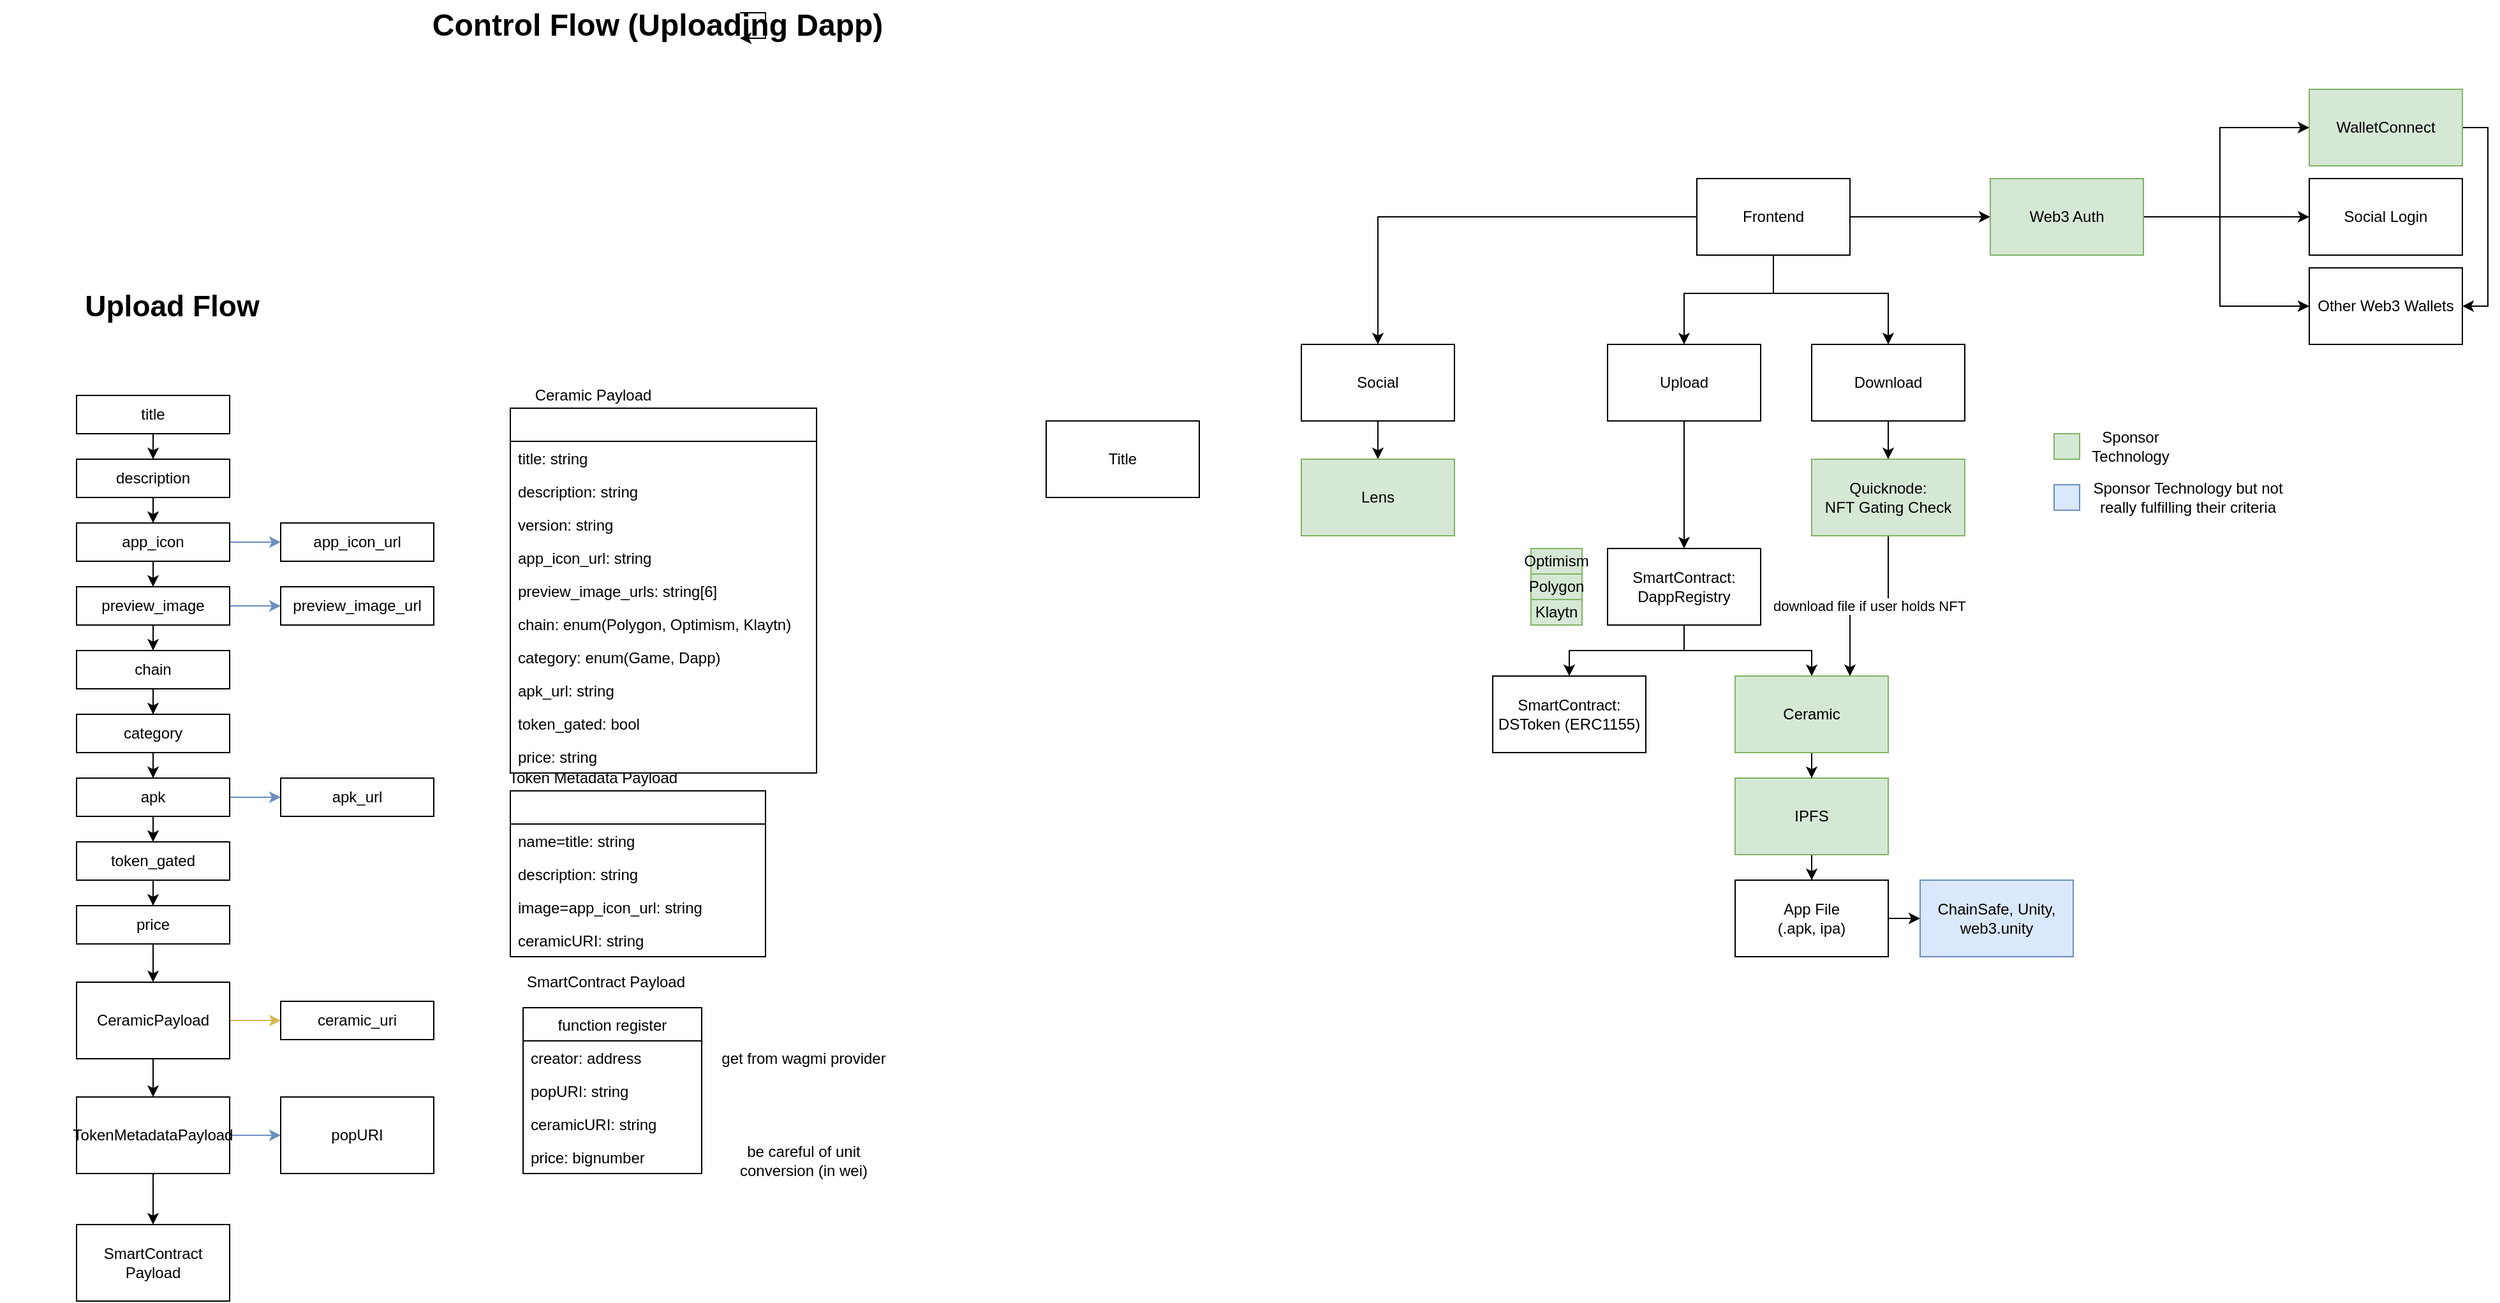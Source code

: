 <mxfile version="14.5.1" type="device"><diagram id="fnE9pNxpPGlv2c-6jBnx" name="Page-1"><mxGraphModel dx="2624" dy="861" grid="1" gridSize="10" guides="1" tooltips="1" connect="1" arrows="1" fold="1" page="1" pageScale="1" pageWidth="850" pageHeight="1100" math="0" shadow="0"><root><mxCell id="0"/><mxCell id="1" parent="0"/><mxCell id="NkMikF6e33TDDm2XQccY-5" style="edgeStyle=orthogonalEdgeStyle;rounded=0;orthogonalLoop=1;jettySize=auto;html=1;" parent="1" source="NkMikF6e33TDDm2XQccY-1" target="NkMikF6e33TDDm2XQccY-25" edge="1"><mxGeometry relative="1" as="geometry"><mxPoint x="180" y="360" as="targetPoint"/><Array as="points"><mxPoint x="250" y="290"/><mxPoint x="180" y="290"/></Array></mxGeometry></mxCell><mxCell id="NkMikF6e33TDDm2XQccY-22" style="edgeStyle=orthogonalEdgeStyle;rounded=0;orthogonalLoop=1;jettySize=auto;html=1;" parent="1" source="NkMikF6e33TDDm2XQccY-1" target="NkMikF6e33TDDm2XQccY-15" edge="1"><mxGeometry relative="1" as="geometry"/></mxCell><mxCell id="NkMikF6e33TDDm2XQccY-28" style="edgeStyle=orthogonalEdgeStyle;rounded=0;orthogonalLoop=1;jettySize=auto;html=1;entryX=0.5;entryY=0;entryDx=0;entryDy=0;" parent="1" source="NkMikF6e33TDDm2XQccY-1" target="NkMikF6e33TDDm2XQccY-26" edge="1"><mxGeometry relative="1" as="geometry"><Array as="points"><mxPoint x="250" y="290"/><mxPoint x="340" y="290"/></Array></mxGeometry></mxCell><mxCell id="NkMikF6e33TDDm2XQccY-35" style="edgeStyle=orthogonalEdgeStyle;rounded=0;orthogonalLoop=1;jettySize=auto;html=1;entryX=0.5;entryY=0;entryDx=0;entryDy=0;" parent="1" source="NkMikF6e33TDDm2XQccY-1" target="NkMikF6e33TDDm2XQccY-36" edge="1"><mxGeometry relative="1" as="geometry"><mxPoint x="40" y="320" as="targetPoint"/><Array as="points"><mxPoint x="-60" y="230"/></Array></mxGeometry></mxCell><mxCell id="NkMikF6e33TDDm2XQccY-1" value="Frontend" style="rounded=0;whiteSpace=wrap;html=1;" parent="1" vertex="1"><mxGeometry x="190" y="200" width="120" height="60" as="geometry"/></mxCell><mxCell id="NkMikF6e33TDDm2XQccY-18" style="edgeStyle=orthogonalEdgeStyle;rounded=0;orthogonalLoop=1;jettySize=auto;html=1;entryX=1;entryY=0.5;entryDx=0;entryDy=0;" parent="1" source="NkMikF6e33TDDm2XQccY-2" target="NkMikF6e33TDDm2XQccY-17" edge="1"><mxGeometry relative="1" as="geometry"><Array as="points"><mxPoint x="810" y="160"/><mxPoint x="810" y="300"/></Array></mxGeometry></mxCell><mxCell id="NkMikF6e33TDDm2XQccY-2" value="WalletConnect" style="rounded=0;whiteSpace=wrap;html=1;fillColor=#d5e8d4;strokeColor=#82b366;" parent="1" vertex="1"><mxGeometry x="670" y="130" width="120" height="60" as="geometry"/></mxCell><mxCell id="NkMikF6e33TDDm2XQccY-9" style="edgeStyle=orthogonalEdgeStyle;rounded=0;orthogonalLoop=1;jettySize=auto;html=1;entryX=0.5;entryY=0;entryDx=0;entryDy=0;" parent="1" source="NkMikF6e33TDDm2XQccY-3" target="NkMikF6e33TDDm2XQccY-4" edge="1"><mxGeometry relative="1" as="geometry"/></mxCell><mxCell id="NkMikF6e33TDDm2XQccY-30" style="edgeStyle=orthogonalEdgeStyle;rounded=0;orthogonalLoop=1;jettySize=auto;html=1;entryX=0.5;entryY=0;entryDx=0;entryDy=0;" parent="1" source="NkMikF6e33TDDm2XQccY-3" target="NkMikF6e33TDDm2XQccY-8" edge="1"><mxGeometry relative="1" as="geometry"><Array as="points"><mxPoint x="180" y="570"/><mxPoint x="280" y="570"/></Array></mxGeometry></mxCell><mxCell id="NkMikF6e33TDDm2XQccY-3" value="SmartContract:&lt;br&gt;DappRegistry" style="rounded=0;whiteSpace=wrap;html=1;" parent="1" vertex="1"><mxGeometry x="120" y="490" width="120" height="60" as="geometry"/></mxCell><mxCell id="NkMikF6e33TDDm2XQccY-4" value="SmartContract:&lt;br&gt;DSToken (ERC1155)" style="rounded=0;whiteSpace=wrap;html=1;" parent="1" vertex="1"><mxGeometry x="30" y="590" width="120" height="60" as="geometry"/></mxCell><mxCell id="NkMikF6e33TDDm2XQccY-39" style="edgeStyle=orthogonalEdgeStyle;rounded=0;orthogonalLoop=1;jettySize=auto;html=1;" parent="1" source="NkMikF6e33TDDm2XQccY-6" target="NkMikF6e33TDDm2XQccY-23" edge="1"><mxGeometry relative="1" as="geometry"/></mxCell><mxCell id="NkMikF6e33TDDm2XQccY-6" value="App File&lt;br&gt;(.apk, ipa)" style="rounded=0;whiteSpace=wrap;html=1;" parent="1" vertex="1"><mxGeometry x="220" y="750" width="120" height="60" as="geometry"/></mxCell><mxCell id="NkMikF6e33TDDm2XQccY-41" style="edgeStyle=orthogonalEdgeStyle;rounded=0;orthogonalLoop=1;jettySize=auto;html=1;" parent="1" source="NkMikF6e33TDDm2XQccY-7" target="NkMikF6e33TDDm2XQccY-6" edge="1"><mxGeometry relative="1" as="geometry"/></mxCell><mxCell id="NkMikF6e33TDDm2XQccY-7" value="IPFS" style="rounded=0;whiteSpace=wrap;html=1;fillColor=#d5e8d4;strokeColor=#82b366;" parent="1" vertex="1"><mxGeometry x="220" y="670" width="120" height="60" as="geometry"/></mxCell><mxCell id="NkMikF6e33TDDm2XQccY-40" style="edgeStyle=orthogonalEdgeStyle;rounded=0;orthogonalLoop=1;jettySize=auto;html=1;entryX=0.5;entryY=0;entryDx=0;entryDy=0;" parent="1" source="NkMikF6e33TDDm2XQccY-8" target="NkMikF6e33TDDm2XQccY-7" edge="1"><mxGeometry relative="1" as="geometry"/></mxCell><mxCell id="NkMikF6e33TDDm2XQccY-8" value="Ceramic" style="rounded=0;whiteSpace=wrap;html=1;fillColor=#d5e8d4;strokeColor=#82b366;" parent="1" vertex="1"><mxGeometry x="220" y="590" width="120" height="60" as="geometry"/></mxCell><mxCell id="NkMikF6e33TDDm2XQccY-13" value="Polygon" style="text;html=1;strokeColor=#82b366;fillColor=#d5e8d4;align=center;verticalAlign=middle;whiteSpace=wrap;rounded=0;" parent="1" vertex="1"><mxGeometry x="60" y="510" width="40" height="20" as="geometry"/></mxCell><mxCell id="NkMikF6e33TDDm2XQccY-19" style="edgeStyle=orthogonalEdgeStyle;rounded=0;orthogonalLoop=1;jettySize=auto;html=1;" parent="1" target="NkMikF6e33TDDm2XQccY-2" edge="1"><mxGeometry relative="1" as="geometry"><mxPoint x="540" y="230" as="sourcePoint"/><Array as="points"><mxPoint x="600" y="230"/><mxPoint x="600" y="160"/></Array></mxGeometry></mxCell><mxCell id="NkMikF6e33TDDm2XQccY-20" style="edgeStyle=orthogonalEdgeStyle;rounded=0;orthogonalLoop=1;jettySize=auto;html=1;" parent="1" source="NkMikF6e33TDDm2XQccY-15" target="NkMikF6e33TDDm2XQccY-16" edge="1"><mxGeometry relative="1" as="geometry"/></mxCell><mxCell id="NkMikF6e33TDDm2XQccY-21" style="edgeStyle=orthogonalEdgeStyle;rounded=0;orthogonalLoop=1;jettySize=auto;html=1;entryX=0;entryY=0.5;entryDx=0;entryDy=0;" parent="1" source="NkMikF6e33TDDm2XQccY-15" target="NkMikF6e33TDDm2XQccY-17" edge="1"><mxGeometry relative="1" as="geometry"><Array as="points"><mxPoint x="600" y="230"/><mxPoint x="600" y="300"/></Array></mxGeometry></mxCell><mxCell id="NkMikF6e33TDDm2XQccY-15" value="Web3 Auth" style="rounded=0;whiteSpace=wrap;html=1;fillColor=#d5e8d4;strokeColor=#82b366;" parent="1" vertex="1"><mxGeometry x="420" y="200" width="120" height="60" as="geometry"/></mxCell><mxCell id="NkMikF6e33TDDm2XQccY-16" value="Social Login" style="rounded=0;whiteSpace=wrap;html=1;" parent="1" vertex="1"><mxGeometry x="670" y="200" width="120" height="60" as="geometry"/></mxCell><mxCell id="NkMikF6e33TDDm2XQccY-17" value="Other Web3 Wallets" style="rounded=0;whiteSpace=wrap;html=1;" parent="1" vertex="1"><mxGeometry x="670" y="270" width="120" height="60" as="geometry"/></mxCell><mxCell id="NkMikF6e33TDDm2XQccY-23" value="ChainSafe, Unity, web3.unity" style="rounded=0;whiteSpace=wrap;html=1;fillColor=#dae8fc;strokeColor=#6c8ebf;" parent="1" vertex="1"><mxGeometry x="365" y="750" width="120" height="60" as="geometry"/></mxCell><mxCell id="NkMikF6e33TDDm2XQccY-29" style="edgeStyle=orthogonalEdgeStyle;rounded=0;orthogonalLoop=1;jettySize=auto;html=1;entryX=0.5;entryY=0;entryDx=0;entryDy=0;" parent="1" source="NkMikF6e33TDDm2XQccY-25" target="NkMikF6e33TDDm2XQccY-3" edge="1"><mxGeometry relative="1" as="geometry"/></mxCell><mxCell id="NkMikF6e33TDDm2XQccY-25" value="Upload" style="rounded=0;whiteSpace=wrap;html=1;" parent="1" vertex="1"><mxGeometry x="120" y="330" width="120" height="60" as="geometry"/></mxCell><mxCell id="NkMikF6e33TDDm2XQccY-33" style="edgeStyle=orthogonalEdgeStyle;rounded=0;orthogonalLoop=1;jettySize=auto;html=1;entryX=0.5;entryY=0;entryDx=0;entryDy=0;" parent="1" source="NkMikF6e33TDDm2XQccY-26" target="NkMikF6e33TDDm2XQccY-32" edge="1"><mxGeometry relative="1" as="geometry"/></mxCell><mxCell id="NkMikF6e33TDDm2XQccY-26" value="Download" style="rounded=0;whiteSpace=wrap;html=1;" parent="1" vertex="1"><mxGeometry x="280" y="330" width="120" height="60" as="geometry"/></mxCell><mxCell id="NkMikF6e33TDDm2XQccY-34" value="download file if user holds NFT" style="edgeStyle=orthogonalEdgeStyle;rounded=0;orthogonalLoop=1;jettySize=auto;html=1;entryX=0.75;entryY=0;entryDx=0;entryDy=0;" parent="1" source="NkMikF6e33TDDm2XQccY-32" target="NkMikF6e33TDDm2XQccY-8" edge="1"><mxGeometry relative="1" as="geometry"/></mxCell><mxCell id="NkMikF6e33TDDm2XQccY-32" value="Quicknode:&lt;br&gt;NFT Gating Check" style="rounded=0;whiteSpace=wrap;html=1;fillColor=#d5e8d4;strokeColor=#82b366;" parent="1" vertex="1"><mxGeometry x="280" y="420" width="120" height="60" as="geometry"/></mxCell><mxCell id="NkMikF6e33TDDm2XQccY-38" value="" style="edgeStyle=orthogonalEdgeStyle;rounded=0;orthogonalLoop=1;jettySize=auto;html=1;" parent="1" source="NkMikF6e33TDDm2XQccY-36" target="NkMikF6e33TDDm2XQccY-37" edge="1"><mxGeometry relative="1" as="geometry"/></mxCell><mxCell id="NkMikF6e33TDDm2XQccY-36" value="Social" style="rounded=0;whiteSpace=wrap;html=1;" parent="1" vertex="1"><mxGeometry x="-120" y="330" width="120" height="60" as="geometry"/></mxCell><mxCell id="NkMikF6e33TDDm2XQccY-37" value="Lens" style="rounded=0;whiteSpace=wrap;html=1;fillColor=#d5e8d4;strokeColor=#82b366;" parent="1" vertex="1"><mxGeometry x="-120" y="420" width="120" height="60" as="geometry"/></mxCell><mxCell id="NkMikF6e33TDDm2XQccY-42" value="" style="rounded=0;whiteSpace=wrap;html=1;fillColor=#d5e8d4;strokeColor=#82b366;" parent="1" vertex="1"><mxGeometry x="470" y="400" width="20" height="20" as="geometry"/></mxCell><mxCell id="NkMikF6e33TDDm2XQccY-43" value="Sponsor Technology" style="text;html=1;strokeColor=none;fillColor=none;align=center;verticalAlign=middle;whiteSpace=wrap;rounded=0;" parent="1" vertex="1"><mxGeometry x="510" y="400" width="40" height="20" as="geometry"/></mxCell><mxCell id="NkMikF6e33TDDm2XQccY-44" value="" style="rounded=0;whiteSpace=wrap;html=1;fillColor=#dae8fc;strokeColor=#6c8ebf;" parent="1" vertex="1"><mxGeometry x="470" y="440" width="20" height="20" as="geometry"/></mxCell><mxCell id="NkMikF6e33TDDm2XQccY-45" value="Sponsor Technology but not really fulfilling their criteria" style="text;html=1;strokeColor=none;fillColor=none;align=center;verticalAlign=middle;whiteSpace=wrap;rounded=0;" parent="1" vertex="1"><mxGeometry x="490" y="440" width="170" height="20" as="geometry"/></mxCell><mxCell id="2" value="Klaytn" style="text;html=1;strokeColor=#82b366;fillColor=#d5e8d4;align=center;verticalAlign=middle;whiteSpace=wrap;rounded=0;" parent="1" vertex="1"><mxGeometry x="60" y="530" width="40" height="20" as="geometry"/></mxCell><mxCell id="3" value="Optimism" style="text;html=1;strokeColor=#82b366;fillColor=#d5e8d4;align=center;verticalAlign=middle;whiteSpace=wrap;rounded=0;" parent="1" vertex="1"><mxGeometry x="60" y="490" width="40" height="20" as="geometry"/></mxCell><mxCell id="XOXoqkz3FfD_EtXJuBoF-41" style="edgeStyle=orthogonalEdgeStyle;rounded=0;orthogonalLoop=1;jettySize=auto;html=1;entryX=0.5;entryY=0;entryDx=0;entryDy=0;" edge="1" parent="1" source="XOXoqkz3FfD_EtXJuBoF-3" target="XOXoqkz3FfD_EtXJuBoF-39"><mxGeometry relative="1" as="geometry"/></mxCell><mxCell id="XOXoqkz3FfD_EtXJuBoF-3" value="title" style="rounded=0;whiteSpace=wrap;html=1;" vertex="1" parent="1"><mxGeometry x="-1080" y="370" width="120" height="30" as="geometry"/></mxCell><mxCell id="XOXoqkz3FfD_EtXJuBoF-9" value="function register" style="swimlane;fontStyle=0;childLayout=stackLayout;horizontal=1;startSize=26;fillColor=none;horizontalStack=0;resizeParent=1;resizeParentMax=0;resizeLast=0;collapsible=1;marginBottom=0;" vertex="1" parent="1"><mxGeometry x="-730" y="850" width="140" height="130" as="geometry"/></mxCell><mxCell id="XOXoqkz3FfD_EtXJuBoF-10" value="creator: address" style="text;strokeColor=none;fillColor=none;align=left;verticalAlign=top;spacingLeft=4;spacingRight=4;overflow=hidden;rotatable=0;points=[[0,0.5],[1,0.5]];portConstraint=eastwest;" vertex="1" parent="XOXoqkz3FfD_EtXJuBoF-9"><mxGeometry y="26" width="140" height="26" as="geometry"/></mxCell><mxCell id="XOXoqkz3FfD_EtXJuBoF-11" value="popURI: string" style="text;strokeColor=none;fillColor=none;align=left;verticalAlign=top;spacingLeft=4;spacingRight=4;overflow=hidden;rotatable=0;points=[[0,0.5],[1,0.5]];portConstraint=eastwest;" vertex="1" parent="XOXoqkz3FfD_EtXJuBoF-9"><mxGeometry y="52" width="140" height="26" as="geometry"/></mxCell><mxCell id="XOXoqkz3FfD_EtXJuBoF-12" value="ceramicURI: string" style="text;strokeColor=none;fillColor=none;align=left;verticalAlign=top;spacingLeft=4;spacingRight=4;overflow=hidden;rotatable=0;points=[[0,0.5],[1,0.5]];portConstraint=eastwest;" vertex="1" parent="XOXoqkz3FfD_EtXJuBoF-9"><mxGeometry y="78" width="140" height="26" as="geometry"/></mxCell><mxCell id="XOXoqkz3FfD_EtXJuBoF-18" value="price: bignumber" style="text;strokeColor=none;fillColor=none;align=left;verticalAlign=top;spacingLeft=4;spacingRight=4;overflow=hidden;rotatable=0;points=[[0,0.5],[1,0.5]];portConstraint=eastwest;" vertex="1" parent="XOXoqkz3FfD_EtXJuBoF-9"><mxGeometry y="104" width="140" height="26" as="geometry"/></mxCell><mxCell id="XOXoqkz3FfD_EtXJuBoF-13" value="Control Flow (Uploading Dapp)" style="text;strokeColor=none;fillColor=none;html=1;fontSize=24;fontStyle=1;verticalAlign=middle;align=center;" vertex="1" parent="1"><mxGeometry x="-690" y="60" width="130" height="40" as="geometry"/></mxCell><mxCell id="XOXoqkz3FfD_EtXJuBoF-14" style="edgeStyle=orthogonalEdgeStyle;rounded=0;orthogonalLoop=1;jettySize=auto;html=1;" edge="1" parent="1" source="XOXoqkz3FfD_EtXJuBoF-13" target="XOXoqkz3FfD_EtXJuBoF-13"><mxGeometry relative="1" as="geometry"/></mxCell><mxCell id="XOXoqkz3FfD_EtXJuBoF-15" value="Title" style="rounded=0;whiteSpace=wrap;html=1;" vertex="1" parent="1"><mxGeometry x="-320" y="390" width="120" height="60" as="geometry"/></mxCell><mxCell id="XOXoqkz3FfD_EtXJuBoF-16" value="SmartContract Payload" style="text;html=1;strokeColor=none;fillColor=none;align=center;verticalAlign=middle;whiteSpace=wrap;rounded=0;" vertex="1" parent="1"><mxGeometry x="-750" y="820" width="170" height="20" as="geometry"/></mxCell><mxCell id="XOXoqkz3FfD_EtXJuBoF-17" value="get from wagmi provider" style="text;html=1;strokeColor=none;fillColor=none;align=center;verticalAlign=middle;whiteSpace=wrap;rounded=0;" vertex="1" parent="1"><mxGeometry x="-580" y="880" width="140" height="20" as="geometry"/></mxCell><mxCell id="XOXoqkz3FfD_EtXJuBoF-19" value="be careful of unit conversion (in wei)" style="text;html=1;strokeColor=none;fillColor=none;align=center;verticalAlign=middle;whiteSpace=wrap;rounded=0;" vertex="1" parent="1"><mxGeometry x="-580" y="960" width="140" height="20" as="geometry"/></mxCell><mxCell id="XOXoqkz3FfD_EtXJuBoF-20" value="Token Metadata Payload" style="text;html=1;strokeColor=none;fillColor=none;align=center;verticalAlign=middle;whiteSpace=wrap;rounded=0;" vertex="1" parent="1"><mxGeometry x="-760" y="660" width="170" height="20" as="geometry"/></mxCell><mxCell id="XOXoqkz3FfD_EtXJuBoF-21" value="" style="swimlane;fontStyle=0;childLayout=stackLayout;horizontal=1;startSize=26;fillColor=none;horizontalStack=0;resizeParent=1;resizeParentMax=0;resizeLast=0;collapsible=1;marginBottom=0;" vertex="1" parent="1"><mxGeometry x="-740" y="680" width="200" height="130" as="geometry"/></mxCell><mxCell id="XOXoqkz3FfD_EtXJuBoF-22" value="name=title: string" style="text;strokeColor=none;fillColor=none;align=left;verticalAlign=top;spacingLeft=4;spacingRight=4;overflow=hidden;rotatable=0;points=[[0,0.5],[1,0.5]];portConstraint=eastwest;" vertex="1" parent="XOXoqkz3FfD_EtXJuBoF-21"><mxGeometry y="26" width="200" height="26" as="geometry"/></mxCell><mxCell id="XOXoqkz3FfD_EtXJuBoF-23" value="description: string" style="text;strokeColor=none;fillColor=none;align=left;verticalAlign=top;spacingLeft=4;spacingRight=4;overflow=hidden;rotatable=0;points=[[0,0.5],[1,0.5]];portConstraint=eastwest;" vertex="1" parent="XOXoqkz3FfD_EtXJuBoF-21"><mxGeometry y="52" width="200" height="26" as="geometry"/></mxCell><mxCell id="XOXoqkz3FfD_EtXJuBoF-24" value="image=app_icon_url: string" style="text;strokeColor=none;fillColor=none;align=left;verticalAlign=top;spacingLeft=4;spacingRight=4;overflow=hidden;rotatable=0;points=[[0,0.5],[1,0.5]];portConstraint=eastwest;" vertex="1" parent="XOXoqkz3FfD_EtXJuBoF-21"><mxGeometry y="78" width="200" height="26" as="geometry"/></mxCell><mxCell id="XOXoqkz3FfD_EtXJuBoF-33" value="ceramicURI: string" style="text;strokeColor=none;fillColor=none;align=left;verticalAlign=top;spacingLeft=4;spacingRight=4;overflow=hidden;rotatable=0;points=[[0,0.5],[1,0.5]];portConstraint=eastwest;" vertex="1" parent="XOXoqkz3FfD_EtXJuBoF-21"><mxGeometry y="104" width="200" height="26" as="geometry"/></mxCell><mxCell id="XOXoqkz3FfD_EtXJuBoF-26" value="Ceramic Payload" style="text;html=1;strokeColor=none;fillColor=none;align=center;verticalAlign=middle;whiteSpace=wrap;rounded=0;" vertex="1" parent="1"><mxGeometry x="-760" y="360" width="170" height="20" as="geometry"/></mxCell><mxCell id="XOXoqkz3FfD_EtXJuBoF-27" value="" style="swimlane;fontStyle=0;childLayout=stackLayout;horizontal=1;startSize=26;fillColor=none;horizontalStack=0;resizeParent=1;resizeParentMax=0;resizeLast=0;collapsible=1;marginBottom=0;" vertex="1" parent="1"><mxGeometry x="-740" y="380" width="240" height="286" as="geometry"/></mxCell><mxCell id="XOXoqkz3FfD_EtXJuBoF-28" value="title: string" style="text;strokeColor=none;fillColor=none;align=left;verticalAlign=top;spacingLeft=4;spacingRight=4;overflow=hidden;rotatable=0;points=[[0,0.5],[1,0.5]];portConstraint=eastwest;" vertex="1" parent="XOXoqkz3FfD_EtXJuBoF-27"><mxGeometry y="26" width="240" height="26" as="geometry"/></mxCell><mxCell id="XOXoqkz3FfD_EtXJuBoF-29" value="description: string" style="text;strokeColor=none;fillColor=none;align=left;verticalAlign=top;spacingLeft=4;spacingRight=4;overflow=hidden;rotatable=0;points=[[0,0.5],[1,0.5]];portConstraint=eastwest;" vertex="1" parent="XOXoqkz3FfD_EtXJuBoF-27"><mxGeometry y="52" width="240" height="26" as="geometry"/></mxCell><mxCell id="XOXoqkz3FfD_EtXJuBoF-76" value="version: string" style="text;strokeColor=none;fillColor=none;align=left;verticalAlign=top;spacingLeft=4;spacingRight=4;overflow=hidden;rotatable=0;points=[[0,0.5],[1,0.5]];portConstraint=eastwest;" vertex="1" parent="XOXoqkz3FfD_EtXJuBoF-27"><mxGeometry y="78" width="240" height="26" as="geometry"/></mxCell><mxCell id="XOXoqkz3FfD_EtXJuBoF-30" value="app_icon_url: string" style="text;strokeColor=none;fillColor=none;align=left;verticalAlign=top;spacingLeft=4;spacingRight=4;overflow=hidden;rotatable=0;points=[[0,0.5],[1,0.5]];portConstraint=eastwest;" vertex="1" parent="XOXoqkz3FfD_EtXJuBoF-27"><mxGeometry y="104" width="240" height="26" as="geometry"/></mxCell><mxCell id="XOXoqkz3FfD_EtXJuBoF-31" value="preview_image_urls: string[6]" style="text;strokeColor=none;fillColor=none;align=left;verticalAlign=top;spacingLeft=4;spacingRight=4;overflow=hidden;rotatable=0;points=[[0,0.5],[1,0.5]];portConstraint=eastwest;" vertex="1" parent="XOXoqkz3FfD_EtXJuBoF-27"><mxGeometry y="130" width="240" height="26" as="geometry"/></mxCell><mxCell id="XOXoqkz3FfD_EtXJuBoF-34" value="chain: enum(Polygon, Optimism, Klaytn)" style="text;strokeColor=none;fillColor=none;align=left;verticalAlign=top;spacingLeft=4;spacingRight=4;overflow=hidden;rotatable=0;points=[[0,0.5],[1,0.5]];portConstraint=eastwest;" vertex="1" parent="XOXoqkz3FfD_EtXJuBoF-27"><mxGeometry y="156" width="240" height="26" as="geometry"/></mxCell><mxCell id="XOXoqkz3FfD_EtXJuBoF-35" value="category: enum(Game, Dapp)" style="text;strokeColor=none;fillColor=none;align=left;verticalAlign=top;spacingLeft=4;spacingRight=4;overflow=hidden;rotatable=0;points=[[0,0.5],[1,0.5]];portConstraint=eastwest;" vertex="1" parent="XOXoqkz3FfD_EtXJuBoF-27"><mxGeometry y="182" width="240" height="26" as="geometry"/></mxCell><mxCell id="XOXoqkz3FfD_EtXJuBoF-36" value="apk_url: string" style="text;strokeColor=none;fillColor=none;align=left;verticalAlign=top;spacingLeft=4;spacingRight=4;overflow=hidden;rotatable=0;points=[[0,0.5],[1,0.5]];portConstraint=eastwest;" vertex="1" parent="XOXoqkz3FfD_EtXJuBoF-27"><mxGeometry y="208" width="240" height="26" as="geometry"/></mxCell><mxCell id="XOXoqkz3FfD_EtXJuBoF-37" value="token_gated: bool" style="text;strokeColor=none;fillColor=none;align=left;verticalAlign=top;spacingLeft=4;spacingRight=4;overflow=hidden;rotatable=0;points=[[0,0.5],[1,0.5]];portConstraint=eastwest;" vertex="1" parent="XOXoqkz3FfD_EtXJuBoF-27"><mxGeometry y="234" width="240" height="26" as="geometry"/></mxCell><mxCell id="XOXoqkz3FfD_EtXJuBoF-38" value="price: string" style="text;strokeColor=none;fillColor=none;align=left;verticalAlign=top;spacingLeft=4;spacingRight=4;overflow=hidden;rotatable=0;points=[[0,0.5],[1,0.5]];portConstraint=eastwest;" vertex="1" parent="XOXoqkz3FfD_EtXJuBoF-27"><mxGeometry y="260" width="240" height="26" as="geometry"/></mxCell><mxCell id="XOXoqkz3FfD_EtXJuBoF-45" style="edgeStyle=orthogonalEdgeStyle;rounded=0;orthogonalLoop=1;jettySize=auto;html=1;" edge="1" parent="1" source="XOXoqkz3FfD_EtXJuBoF-39" target="XOXoqkz3FfD_EtXJuBoF-42"><mxGeometry relative="1" as="geometry"/></mxCell><mxCell id="XOXoqkz3FfD_EtXJuBoF-39" value="description" style="rounded=0;whiteSpace=wrap;html=1;" vertex="1" parent="1"><mxGeometry x="-1080" y="420" width="120" height="30" as="geometry"/></mxCell><mxCell id="XOXoqkz3FfD_EtXJuBoF-44" value="" style="edgeStyle=orthogonalEdgeStyle;rounded=0;orthogonalLoop=1;jettySize=auto;html=1;fillColor=#dae8fc;strokeColor=#6c8ebf;" edge="1" parent="1" source="XOXoqkz3FfD_EtXJuBoF-42" target="XOXoqkz3FfD_EtXJuBoF-43"><mxGeometry relative="1" as="geometry"/></mxCell><mxCell id="XOXoqkz3FfD_EtXJuBoF-48" style="edgeStyle=orthogonalEdgeStyle;rounded=0;orthogonalLoop=1;jettySize=auto;html=1;" edge="1" parent="1" source="XOXoqkz3FfD_EtXJuBoF-42" target="XOXoqkz3FfD_EtXJuBoF-46"><mxGeometry relative="1" as="geometry"/></mxCell><mxCell id="XOXoqkz3FfD_EtXJuBoF-42" value="app_icon" style="rounded=0;whiteSpace=wrap;html=1;" vertex="1" parent="1"><mxGeometry x="-1080" y="470" width="120" height="30" as="geometry"/></mxCell><mxCell id="XOXoqkz3FfD_EtXJuBoF-43" value="app_icon_url" style="rounded=0;whiteSpace=wrap;html=1;" vertex="1" parent="1"><mxGeometry x="-920" y="470" width="120" height="30" as="geometry"/></mxCell><mxCell id="XOXoqkz3FfD_EtXJuBoF-49" style="edgeStyle=orthogonalEdgeStyle;rounded=0;orthogonalLoop=1;jettySize=auto;html=1;entryX=0.5;entryY=0;entryDx=0;entryDy=0;" edge="1" parent="1" source="XOXoqkz3FfD_EtXJuBoF-46" target="XOXoqkz3FfD_EtXJuBoF-53"><mxGeometry relative="1" as="geometry"><mxPoint x="-1020" y="580" as="targetPoint"/></mxGeometry></mxCell><mxCell id="XOXoqkz3FfD_EtXJuBoF-50" style="edgeStyle=orthogonalEdgeStyle;rounded=0;orthogonalLoop=1;jettySize=auto;html=1;fillColor=#dae8fc;strokeColor=#6c8ebf;" edge="1" parent="1" source="XOXoqkz3FfD_EtXJuBoF-46"><mxGeometry relative="1" as="geometry"><mxPoint x="-920" y="535" as="targetPoint"/></mxGeometry></mxCell><mxCell id="XOXoqkz3FfD_EtXJuBoF-46" value="preview_image" style="rounded=0;whiteSpace=wrap;html=1;" vertex="1" parent="1"><mxGeometry x="-1080" y="520" width="120" height="30" as="geometry"/></mxCell><mxCell id="XOXoqkz3FfD_EtXJuBoF-51" value="preview_image_url" style="rounded=0;whiteSpace=wrap;html=1;" vertex="1" parent="1"><mxGeometry x="-920" y="520" width="120" height="30" as="geometry"/></mxCell><mxCell id="XOXoqkz3FfD_EtXJuBoF-56" style="edgeStyle=orthogonalEdgeStyle;rounded=0;orthogonalLoop=1;jettySize=auto;html=1;entryX=0.5;entryY=0;entryDx=0;entryDy=0;" edge="1" parent="1" source="XOXoqkz3FfD_EtXJuBoF-53" target="XOXoqkz3FfD_EtXJuBoF-55"><mxGeometry relative="1" as="geometry"/></mxCell><mxCell id="XOXoqkz3FfD_EtXJuBoF-53" value="chain" style="rounded=0;whiteSpace=wrap;html=1;" vertex="1" parent="1"><mxGeometry x="-1080" y="570" width="120" height="30" as="geometry"/></mxCell><mxCell id="XOXoqkz3FfD_EtXJuBoF-58" style="edgeStyle=orthogonalEdgeStyle;rounded=0;orthogonalLoop=1;jettySize=auto;html=1;" edge="1" parent="1" source="XOXoqkz3FfD_EtXJuBoF-55" target="XOXoqkz3FfD_EtXJuBoF-57"><mxGeometry relative="1" as="geometry"/></mxCell><mxCell id="XOXoqkz3FfD_EtXJuBoF-55" value="category" style="rounded=0;whiteSpace=wrap;html=1;" vertex="1" parent="1"><mxGeometry x="-1080" y="620" width="120" height="30" as="geometry"/></mxCell><mxCell id="XOXoqkz3FfD_EtXJuBoF-60" value="" style="edgeStyle=orthogonalEdgeStyle;rounded=0;orthogonalLoop=1;jettySize=auto;html=1;fillColor=#dae8fc;strokeColor=#6c8ebf;" edge="1" parent="1" source="XOXoqkz3FfD_EtXJuBoF-57" target="XOXoqkz3FfD_EtXJuBoF-59"><mxGeometry relative="1" as="geometry"/></mxCell><mxCell id="XOXoqkz3FfD_EtXJuBoF-62" value="" style="edgeStyle=orthogonalEdgeStyle;rounded=0;orthogonalLoop=1;jettySize=auto;html=1;" edge="1" parent="1" source="XOXoqkz3FfD_EtXJuBoF-57" target="XOXoqkz3FfD_EtXJuBoF-61"><mxGeometry relative="1" as="geometry"/></mxCell><mxCell id="XOXoqkz3FfD_EtXJuBoF-57" value="apk" style="rounded=0;whiteSpace=wrap;html=1;" vertex="1" parent="1"><mxGeometry x="-1080" y="670" width="120" height="30" as="geometry"/></mxCell><mxCell id="XOXoqkz3FfD_EtXJuBoF-59" value="apk_url" style="rounded=0;whiteSpace=wrap;html=1;" vertex="1" parent="1"><mxGeometry x="-920" y="670" width="120" height="30" as="geometry"/></mxCell><mxCell id="XOXoqkz3FfD_EtXJuBoF-64" value="" style="edgeStyle=orthogonalEdgeStyle;rounded=0;orthogonalLoop=1;jettySize=auto;html=1;" edge="1" parent="1" source="XOXoqkz3FfD_EtXJuBoF-61" target="XOXoqkz3FfD_EtXJuBoF-63"><mxGeometry relative="1" as="geometry"/></mxCell><mxCell id="XOXoqkz3FfD_EtXJuBoF-61" value="token_gated" style="rounded=0;whiteSpace=wrap;html=1;" vertex="1" parent="1"><mxGeometry x="-1080" y="720" width="120" height="30" as="geometry"/></mxCell><mxCell id="XOXoqkz3FfD_EtXJuBoF-65" style="edgeStyle=orthogonalEdgeStyle;rounded=0;orthogonalLoop=1;jettySize=auto;html=1;" edge="1" parent="1" source="XOXoqkz3FfD_EtXJuBoF-63" target="XOXoqkz3FfD_EtXJuBoF-66"><mxGeometry relative="1" as="geometry"><mxPoint x="-1020" y="860" as="targetPoint"/></mxGeometry></mxCell><mxCell id="XOXoqkz3FfD_EtXJuBoF-63" value="price" style="rounded=0;whiteSpace=wrap;html=1;" vertex="1" parent="1"><mxGeometry x="-1080" y="770" width="120" height="30" as="geometry"/></mxCell><mxCell id="XOXoqkz3FfD_EtXJuBoF-67" style="edgeStyle=orthogonalEdgeStyle;rounded=0;orthogonalLoop=1;jettySize=auto;html=1;fillColor=#fff2cc;strokeColor=#d6b656;" edge="1" parent="1" source="XOXoqkz3FfD_EtXJuBoF-66"><mxGeometry relative="1" as="geometry"><mxPoint x="-920" y="860" as="targetPoint"/></mxGeometry></mxCell><mxCell id="XOXoqkz3FfD_EtXJuBoF-70" value="" style="edgeStyle=orthogonalEdgeStyle;rounded=0;orthogonalLoop=1;jettySize=auto;html=1;" edge="1" parent="1" source="XOXoqkz3FfD_EtXJuBoF-66" target="XOXoqkz3FfD_EtXJuBoF-69"><mxGeometry relative="1" as="geometry"/></mxCell><mxCell id="XOXoqkz3FfD_EtXJuBoF-66" value="CeramicPayload" style="rounded=0;whiteSpace=wrap;html=1;" vertex="1" parent="1"><mxGeometry x="-1080" y="830" width="120" height="60" as="geometry"/></mxCell><mxCell id="XOXoqkz3FfD_EtXJuBoF-68" value="ceramic_uri" style="rounded=0;whiteSpace=wrap;html=1;" vertex="1" parent="1"><mxGeometry x="-920" y="845" width="120" height="30" as="geometry"/></mxCell><mxCell id="XOXoqkz3FfD_EtXJuBoF-72" value="" style="edgeStyle=orthogonalEdgeStyle;rounded=0;orthogonalLoop=1;jettySize=auto;html=1;fillColor=#dae8fc;strokeColor=#6c8ebf;" edge="1" parent="1" source="XOXoqkz3FfD_EtXJuBoF-69" target="XOXoqkz3FfD_EtXJuBoF-71"><mxGeometry relative="1" as="geometry"/></mxCell><mxCell id="XOXoqkz3FfD_EtXJuBoF-74" value="" style="edgeStyle=orthogonalEdgeStyle;rounded=0;orthogonalLoop=1;jettySize=auto;html=1;" edge="1" parent="1" source="XOXoqkz3FfD_EtXJuBoF-69" target="XOXoqkz3FfD_EtXJuBoF-73"><mxGeometry relative="1" as="geometry"/></mxCell><mxCell id="XOXoqkz3FfD_EtXJuBoF-69" value="TokenMetadataPayload" style="rounded=0;whiteSpace=wrap;html=1;" vertex="1" parent="1"><mxGeometry x="-1080" y="920" width="120" height="60" as="geometry"/></mxCell><mxCell id="XOXoqkz3FfD_EtXJuBoF-71" value="popURI" style="rounded=0;whiteSpace=wrap;html=1;" vertex="1" parent="1"><mxGeometry x="-920" y="920" width="120" height="60" as="geometry"/></mxCell><mxCell id="XOXoqkz3FfD_EtXJuBoF-73" value="SmartContract Payload" style="rounded=0;whiteSpace=wrap;html=1;" vertex="1" parent="1"><mxGeometry x="-1080" y="1020" width="120" height="60" as="geometry"/></mxCell><mxCell id="XOXoqkz3FfD_EtXJuBoF-75" value="Upload Flow" style="text;html=1;strokeColor=none;fillColor=none;align=center;verticalAlign=middle;whiteSpace=wrap;rounded=0;fontStyle=1;fontSize=23;" vertex="1" parent="1"><mxGeometry x="-1140" y="290" width="270" height="20" as="geometry"/></mxCell></root></mxGraphModel></diagram></mxfile>